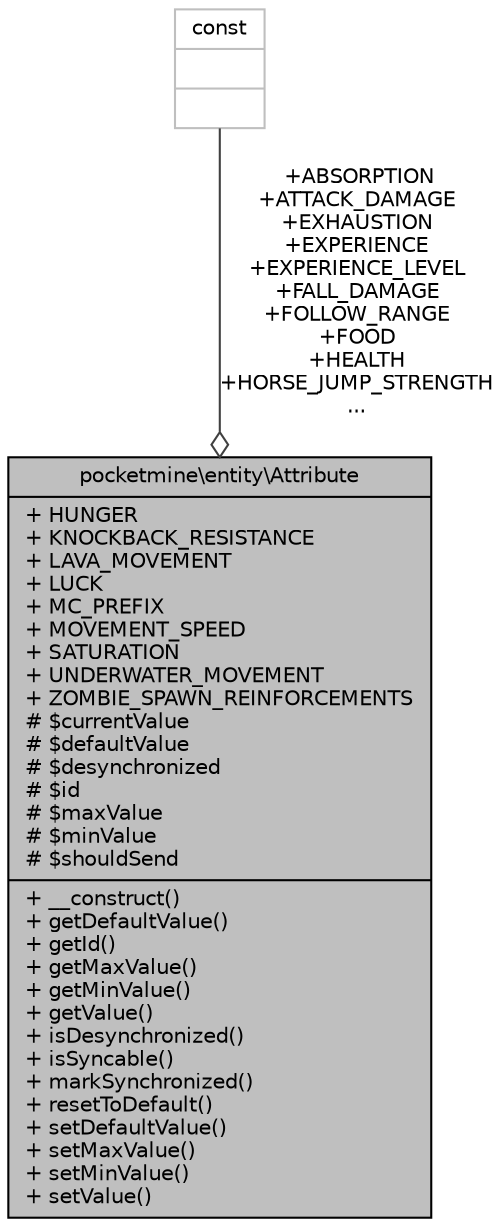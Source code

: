 digraph "pocketmine\entity\Attribute"
{
 // INTERACTIVE_SVG=YES
 // LATEX_PDF_SIZE
  edge [fontname="Helvetica",fontsize="10",labelfontname="Helvetica",labelfontsize="10"];
  node [fontname="Helvetica",fontsize="10",shape=record];
  Node1 [label="{pocketmine\\entity\\Attribute\n|+ HUNGER\l+ KNOCKBACK_RESISTANCE\l+ LAVA_MOVEMENT\l+ LUCK\l+ MC_PREFIX\l+ MOVEMENT_SPEED\l+ SATURATION\l+ UNDERWATER_MOVEMENT\l+ ZOMBIE_SPAWN_REINFORCEMENTS\l# $currentValue\l# $defaultValue\l# $desynchronized\l# $id\l# $maxValue\l# $minValue\l# $shouldSend\l|+ __construct()\l+ getDefaultValue()\l+ getId()\l+ getMaxValue()\l+ getMinValue()\l+ getValue()\l+ isDesynchronized()\l+ isSyncable()\l+ markSynchronized()\l+ resetToDefault()\l+ setDefaultValue()\l+ setMaxValue()\l+ setMinValue()\l+ setValue()\l}",height=0.2,width=0.4,color="black", fillcolor="grey75", style="filled", fontcolor="black",tooltip=" "];
  Node2 -> Node1 [color="grey25",fontsize="10",style="solid",label=" +ABSORPTION\n+ATTACK_DAMAGE\n+EXHAUSTION\n+EXPERIENCE\n+EXPERIENCE_LEVEL\n+FALL_DAMAGE\n+FOLLOW_RANGE\n+FOOD\n+HEALTH\n+HORSE_JUMP_STRENGTH\n..." ,arrowhead="odiamond",fontname="Helvetica"];
  Node2 [label="{const\n||}",height=0.2,width=0.4,color="grey75", fillcolor="white", style="filled",tooltip=" "];
}
